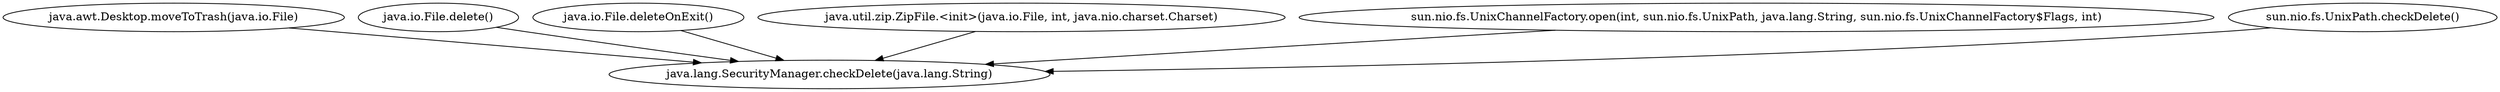 strict digraph G {
  1 [ label="java.awt.Desktop.moveToTrash(java.io.File)" ];
  2 [ label="java.lang.SecurityManager.checkDelete(java.lang.String)" ];
  3 [ label="java.io.File.delete()" ];
  4 [ label="java.io.File.deleteOnExit()" ];
  5 [ label="java.util.zip.ZipFile.<init>(java.io.File, int, java.nio.charset.Charset)" ];
  6 [ label="sun.nio.fs.UnixChannelFactory.open(int, sun.nio.fs.UnixPath, java.lang.String, sun.nio.fs.UnixChannelFactory$Flags, int)" ];
  7 [ label="sun.nio.fs.UnixPath.checkDelete()" ];
  1 -> 2;
  3 -> 2;
  4 -> 2;
  5 -> 2;
  6 -> 2;
  7 -> 2;
}
